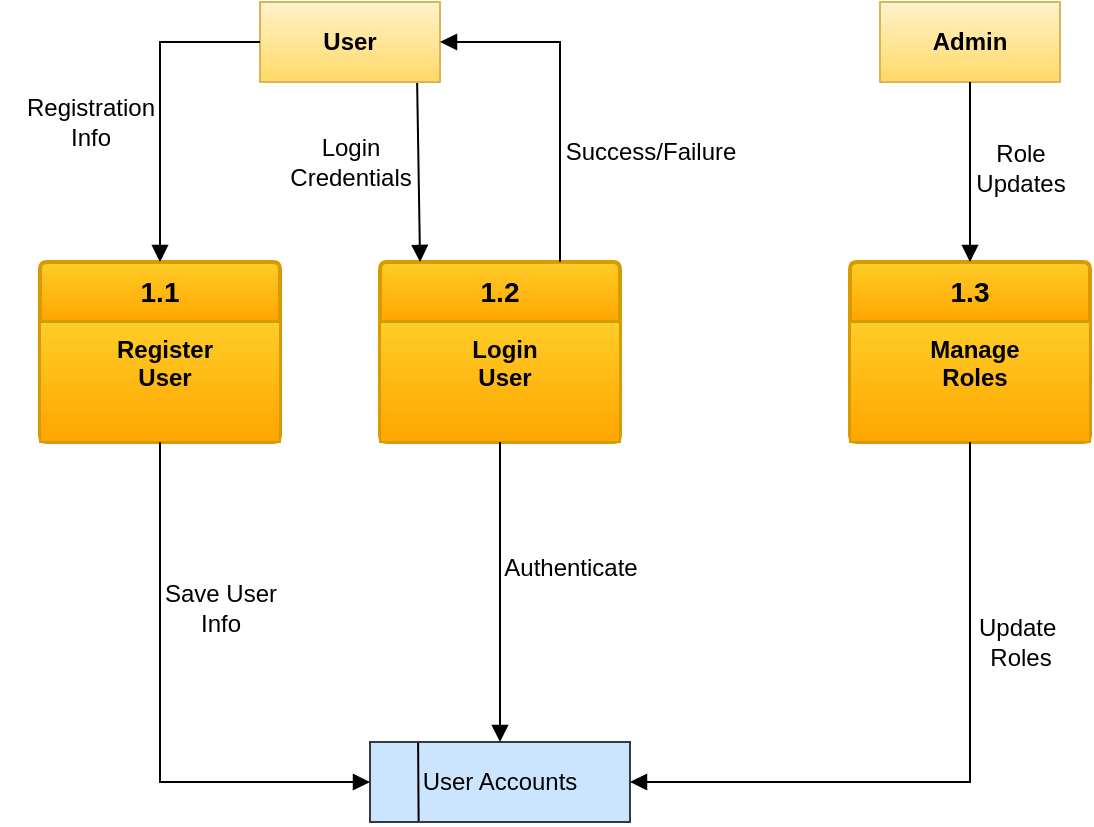 <mxfile version="26.0.9">
  <diagram name="Page-1" id="DZfTlKiHmt3aFLI8Hxoc">
    <mxGraphModel dx="1050" dy="621" grid="1" gridSize="10" guides="1" tooltips="1" connect="1" arrows="1" fold="1" page="1" pageScale="1" pageWidth="850" pageHeight="1100" background="#ffffff" math="0" shadow="0">
      <root>
        <mxCell id="0" />
        <mxCell id="1" parent="0" />
        <mxCell id="PA3c17XMpdO2NiNptCf5-1" value="&lt;b&gt;User&lt;/b&gt;" style="rounded=0;whiteSpace=wrap;html=1;fillColor=#fff2cc;gradientColor=#ffd966;strokeColor=#d6b656;" parent="1" vertex="1">
          <mxGeometry x="130" y="170" width="90" height="40" as="geometry" />
        </mxCell>
        <mxCell id="PA3c17XMpdO2NiNptCf5-2" value="&lt;b&gt;1.1&lt;/b&gt;" style="swimlane;childLayout=stackLayout;horizontal=1;startSize=30;horizontalStack=0;rounded=1;fontSize=14;fontStyle=0;strokeWidth=2;resizeParent=0;resizeLast=1;shadow=0;dashed=0;align=center;arcSize=4;whiteSpace=wrap;html=1;fillColor=#ffcd28;gradientColor=#ffa500;strokeColor=#d79b00;" parent="1" vertex="1">
          <mxGeometry x="20" y="300" width="120" height="90" as="geometry" />
        </mxCell>
        <mxCell id="PA3c17XMpdO2NiNptCf5-3" value="&lt;b&gt;Register&lt;/b&gt;&lt;div&gt;&lt;b&gt;User&lt;/b&gt;&lt;/div&gt;" style="align=center;strokeColor=#d79b00;fillColor=#ffcd28;spacingLeft=4;fontSize=12;verticalAlign=top;resizable=0;rotatable=0;part=1;html=1;gradientColor=#ffa500;" parent="PA3c17XMpdO2NiNptCf5-2" vertex="1">
          <mxGeometry y="30" width="120" height="60" as="geometry" />
        </mxCell>
        <mxCell id="XMTFg9M6kqgRMLjtEyi1-1" value="&lt;b&gt;Admin&lt;/b&gt;" style="rounded=0;whiteSpace=wrap;html=1;fillColor=#fff2cc;gradientColor=#ffd966;strokeColor=#d6b656;" parent="1" vertex="1">
          <mxGeometry x="440" y="170" width="90" height="40" as="geometry" />
        </mxCell>
        <mxCell id="XMTFg9M6kqgRMLjtEyi1-5" value="" style="group" parent="1" vertex="1" connectable="0">
          <mxGeometry x="185" y="540" width="130" height="40" as="geometry" />
        </mxCell>
        <mxCell id="XMTFg9M6kqgRMLjtEyi1-3" value="User Accounts" style="rounded=0;whiteSpace=wrap;html=1;fillColor=#cce5ff;strokeColor=#36393d;" parent="XMTFg9M6kqgRMLjtEyi1-5" vertex="1">
          <mxGeometry width="130" height="40" as="geometry" />
        </mxCell>
        <mxCell id="XMTFg9M6kqgRMLjtEyi1-4" value="" style="endArrow=none;html=1;rounded=0;entryX=0.185;entryY=0.011;entryDx=0;entryDy=0;entryPerimeter=0;exitX=0.187;exitY=0.988;exitDx=0;exitDy=0;exitPerimeter=0;" parent="XMTFg9M6kqgRMLjtEyi1-5" source="XMTFg9M6kqgRMLjtEyi1-3" target="XMTFg9M6kqgRMLjtEyi1-3" edge="1">
          <mxGeometry width="50" height="50" relative="1" as="geometry">
            <mxPoint x="-30" y="100" as="sourcePoint" />
            <mxPoint x="20" y="50" as="targetPoint" />
          </mxGeometry>
        </mxCell>
        <mxCell id="XMTFg9M6kqgRMLjtEyi1-6" value="&lt;b&gt;1.2&lt;/b&gt;" style="swimlane;childLayout=stackLayout;horizontal=1;startSize=30;horizontalStack=0;rounded=1;fontSize=14;fontStyle=0;strokeWidth=2;resizeParent=0;resizeLast=1;shadow=0;dashed=0;align=center;arcSize=4;whiteSpace=wrap;html=1;fillColor=#ffcd28;gradientColor=#ffa500;strokeColor=#d79b00;" parent="1" vertex="1">
          <mxGeometry x="190" y="300" width="120" height="90" as="geometry" />
        </mxCell>
        <mxCell id="XMTFg9M6kqgRMLjtEyi1-7" value="&lt;b&gt;Login&lt;/b&gt;&lt;div&gt;&lt;b&gt;User&lt;/b&gt;&lt;/div&gt;" style="align=center;strokeColor=#d79b00;fillColor=#ffcd28;spacingLeft=4;fontSize=12;verticalAlign=top;resizable=0;rotatable=0;part=1;html=1;gradientColor=#ffa500;" parent="XMTFg9M6kqgRMLjtEyi1-6" vertex="1">
          <mxGeometry y="30" width="120" height="60" as="geometry" />
        </mxCell>
        <mxCell id="XMTFg9M6kqgRMLjtEyi1-8" value="&lt;b&gt;1.3&lt;/b&gt;" style="swimlane;childLayout=stackLayout;horizontal=1;startSize=30;horizontalStack=0;rounded=1;fontSize=14;fontStyle=0;strokeWidth=2;resizeParent=0;resizeLast=1;shadow=0;dashed=0;align=center;arcSize=4;whiteSpace=wrap;html=1;fillColor=#ffcd28;gradientColor=#ffa500;strokeColor=#d79b00;" parent="1" vertex="1">
          <mxGeometry x="425" y="300" width="120" height="90" as="geometry" />
        </mxCell>
        <mxCell id="XMTFg9M6kqgRMLjtEyi1-9" value="&lt;b&gt;Manage&lt;/b&gt;&lt;div&gt;&lt;b&gt;Roles&lt;/b&gt;&lt;/div&gt;" style="align=center;strokeColor=#d79b00;fillColor=#ffcd28;spacingLeft=4;fontSize=12;verticalAlign=top;resizable=0;rotatable=0;part=1;html=1;gradientColor=#ffa500;" parent="XMTFg9M6kqgRMLjtEyi1-8" vertex="1">
          <mxGeometry y="30" width="120" height="60" as="geometry" />
        </mxCell>
        <mxCell id="XMTFg9M6kqgRMLjtEyi1-10" value="" style="endArrow=none;html=1;rounded=0;entryX=0;entryY=0.5;entryDx=0;entryDy=0;exitX=0.5;exitY=0;exitDx=0;exitDy=0;edgeStyle=orthogonalEdgeStyle;startArrow=block;startFill=1;" parent="1" source="PA3c17XMpdO2NiNptCf5-2" target="PA3c17XMpdO2NiNptCf5-1" edge="1">
          <mxGeometry width="50" height="50" relative="1" as="geometry">
            <mxPoint x="10" y="290" as="sourcePoint" />
            <mxPoint x="60" y="240" as="targetPoint" />
          </mxGeometry>
        </mxCell>
        <mxCell id="XMTFg9M6kqgRMLjtEyi1-11" value="Registration&lt;div&gt;Info&lt;/div&gt;" style="text;html=1;align=center;verticalAlign=middle;resizable=0;points=[];autosize=1;strokeColor=none;fillColor=none;" parent="1" vertex="1">
          <mxGeometry y="210" width="90" height="40" as="geometry" />
        </mxCell>
        <mxCell id="XMTFg9M6kqgRMLjtEyi1-12" value="" style="endArrow=none;html=1;rounded=0;entryX=0.873;entryY=1.012;entryDx=0;entryDy=0;exitX=0.167;exitY=0;exitDx=0;exitDy=0;exitPerimeter=0;entryPerimeter=0;startArrow=block;startFill=1;" parent="1" source="XMTFg9M6kqgRMLjtEyi1-6" target="PA3c17XMpdO2NiNptCf5-1" edge="1">
          <mxGeometry width="50" height="50" relative="1" as="geometry">
            <mxPoint x="146.25" y="320" as="sourcePoint" />
            <mxPoint x="203.75" y="220.0" as="targetPoint" />
          </mxGeometry>
        </mxCell>
        <mxCell id="XMTFg9M6kqgRMLjtEyi1-13" value="Login&lt;div&gt;Credentials&lt;/div&gt;" style="text;html=1;align=center;verticalAlign=middle;resizable=0;points=[];autosize=1;strokeColor=none;fillColor=none;" parent="1" vertex="1">
          <mxGeometry x="135" y="230" width="80" height="40" as="geometry" />
        </mxCell>
        <mxCell id="XMTFg9M6kqgRMLjtEyi1-14" value="" style="endArrow=block;html=1;rounded=0;entryX=1;entryY=0.5;entryDx=0;entryDy=0;exitX=0.75;exitY=0;exitDx=0;exitDy=0;edgeStyle=orthogonalEdgeStyle;endFill=1;" parent="1" source="XMTFg9M6kqgRMLjtEyi1-6" target="PA3c17XMpdO2NiNptCf5-1" edge="1">
          <mxGeometry width="50" height="50" relative="1" as="geometry">
            <mxPoint x="230" y="280" as="sourcePoint" />
            <mxPoint x="280" y="230" as="targetPoint" />
          </mxGeometry>
        </mxCell>
        <mxCell id="XMTFg9M6kqgRMLjtEyi1-15" value="Success/Failure" style="text;html=1;align=center;verticalAlign=middle;resizable=0;points=[];autosize=1;strokeColor=none;fillColor=none;" parent="1" vertex="1">
          <mxGeometry x="270" y="230" width="110" height="30" as="geometry" />
        </mxCell>
        <mxCell id="XMTFg9M6kqgRMLjtEyi1-17" value="" style="endArrow=none;html=1;rounded=0;entryX=0.5;entryY=1;entryDx=0;entryDy=0;exitX=0.5;exitY=0;exitDx=0;exitDy=0;startArrow=block;startFill=1;" parent="1" source="XMTFg9M6kqgRMLjtEyi1-8" target="XMTFg9M6kqgRMLjtEyi1-1" edge="1">
          <mxGeometry width="50" height="50" relative="1" as="geometry">
            <mxPoint x="410" y="310" as="sourcePoint" />
            <mxPoint x="460" y="260" as="targetPoint" />
          </mxGeometry>
        </mxCell>
        <mxCell id="XMTFg9M6kqgRMLjtEyi1-18" value="Role&lt;div&gt;Updates&lt;/div&gt;" style="text;html=1;align=center;verticalAlign=middle;resizable=0;points=[];autosize=1;strokeColor=none;fillColor=none;" parent="1" vertex="1">
          <mxGeometry x="475" y="233" width="70" height="40" as="geometry" />
        </mxCell>
        <mxCell id="XMTFg9M6kqgRMLjtEyi1-19" value="" style="endArrow=none;html=1;rounded=0;entryX=0.5;entryY=1;entryDx=0;entryDy=0;exitX=0.5;exitY=0;exitDx=0;exitDy=0;startArrow=block;startFill=1;" parent="1" source="XMTFg9M6kqgRMLjtEyi1-3" target="XMTFg9M6kqgRMLjtEyi1-6" edge="1">
          <mxGeometry width="50" height="50" relative="1" as="geometry">
            <mxPoint x="150" y="520" as="sourcePoint" />
            <mxPoint x="200" y="470" as="targetPoint" />
          </mxGeometry>
        </mxCell>
        <mxCell id="XMTFg9M6kqgRMLjtEyi1-20" value="Authenticate" style="text;html=1;align=center;verticalAlign=middle;resizable=0;points=[];autosize=1;strokeColor=none;fillColor=none;" parent="1" vertex="1">
          <mxGeometry x="240" y="438" width="90" height="30" as="geometry" />
        </mxCell>
        <mxCell id="XMTFg9M6kqgRMLjtEyi1-21" value="" style="endArrow=none;html=1;rounded=0;entryX=0.5;entryY=1;entryDx=0;entryDy=0;exitX=0;exitY=0.5;exitDx=0;exitDy=0;edgeStyle=orthogonalEdgeStyle;startArrow=block;startFill=1;" parent="1" source="XMTFg9M6kqgRMLjtEyi1-3" target="PA3c17XMpdO2NiNptCf5-3" edge="1">
          <mxGeometry width="50" height="50" relative="1" as="geometry">
            <mxPoint x="180" y="560" as="sourcePoint" />
            <mxPoint x="200" y="470" as="targetPoint" />
          </mxGeometry>
        </mxCell>
        <mxCell id="XMTFg9M6kqgRMLjtEyi1-22" value="Save User&lt;div&gt;Info&lt;/div&gt;" style="text;html=1;align=center;verticalAlign=middle;resizable=0;points=[];autosize=1;strokeColor=none;fillColor=none;" parent="1" vertex="1">
          <mxGeometry x="70" y="453" width="80" height="40" as="geometry" />
        </mxCell>
        <mxCell id="XMTFg9M6kqgRMLjtEyi1-23" value="" style="endArrow=none;html=1;rounded=0;entryX=0.5;entryY=1;entryDx=0;entryDy=0;exitX=1;exitY=0.5;exitDx=0;exitDy=0;edgeStyle=orthogonalEdgeStyle;startArrow=block;startFill=1;" parent="1" source="XMTFg9M6kqgRMLjtEyi1-3" target="XMTFg9M6kqgRMLjtEyi1-8" edge="1">
          <mxGeometry width="50" height="50" relative="1" as="geometry">
            <mxPoint x="370" y="600" as="sourcePoint" />
            <mxPoint x="420" y="550" as="targetPoint" />
          </mxGeometry>
        </mxCell>
        <mxCell id="XMTFg9M6kqgRMLjtEyi1-24" value="Update&amp;nbsp;&lt;div&gt;Roles&lt;/div&gt;" style="text;html=1;align=center;verticalAlign=middle;resizable=0;points=[];autosize=1;strokeColor=none;fillColor=none;" parent="1" vertex="1">
          <mxGeometry x="475" y="470" width="70" height="40" as="geometry" />
        </mxCell>
      </root>
    </mxGraphModel>
  </diagram>
</mxfile>
